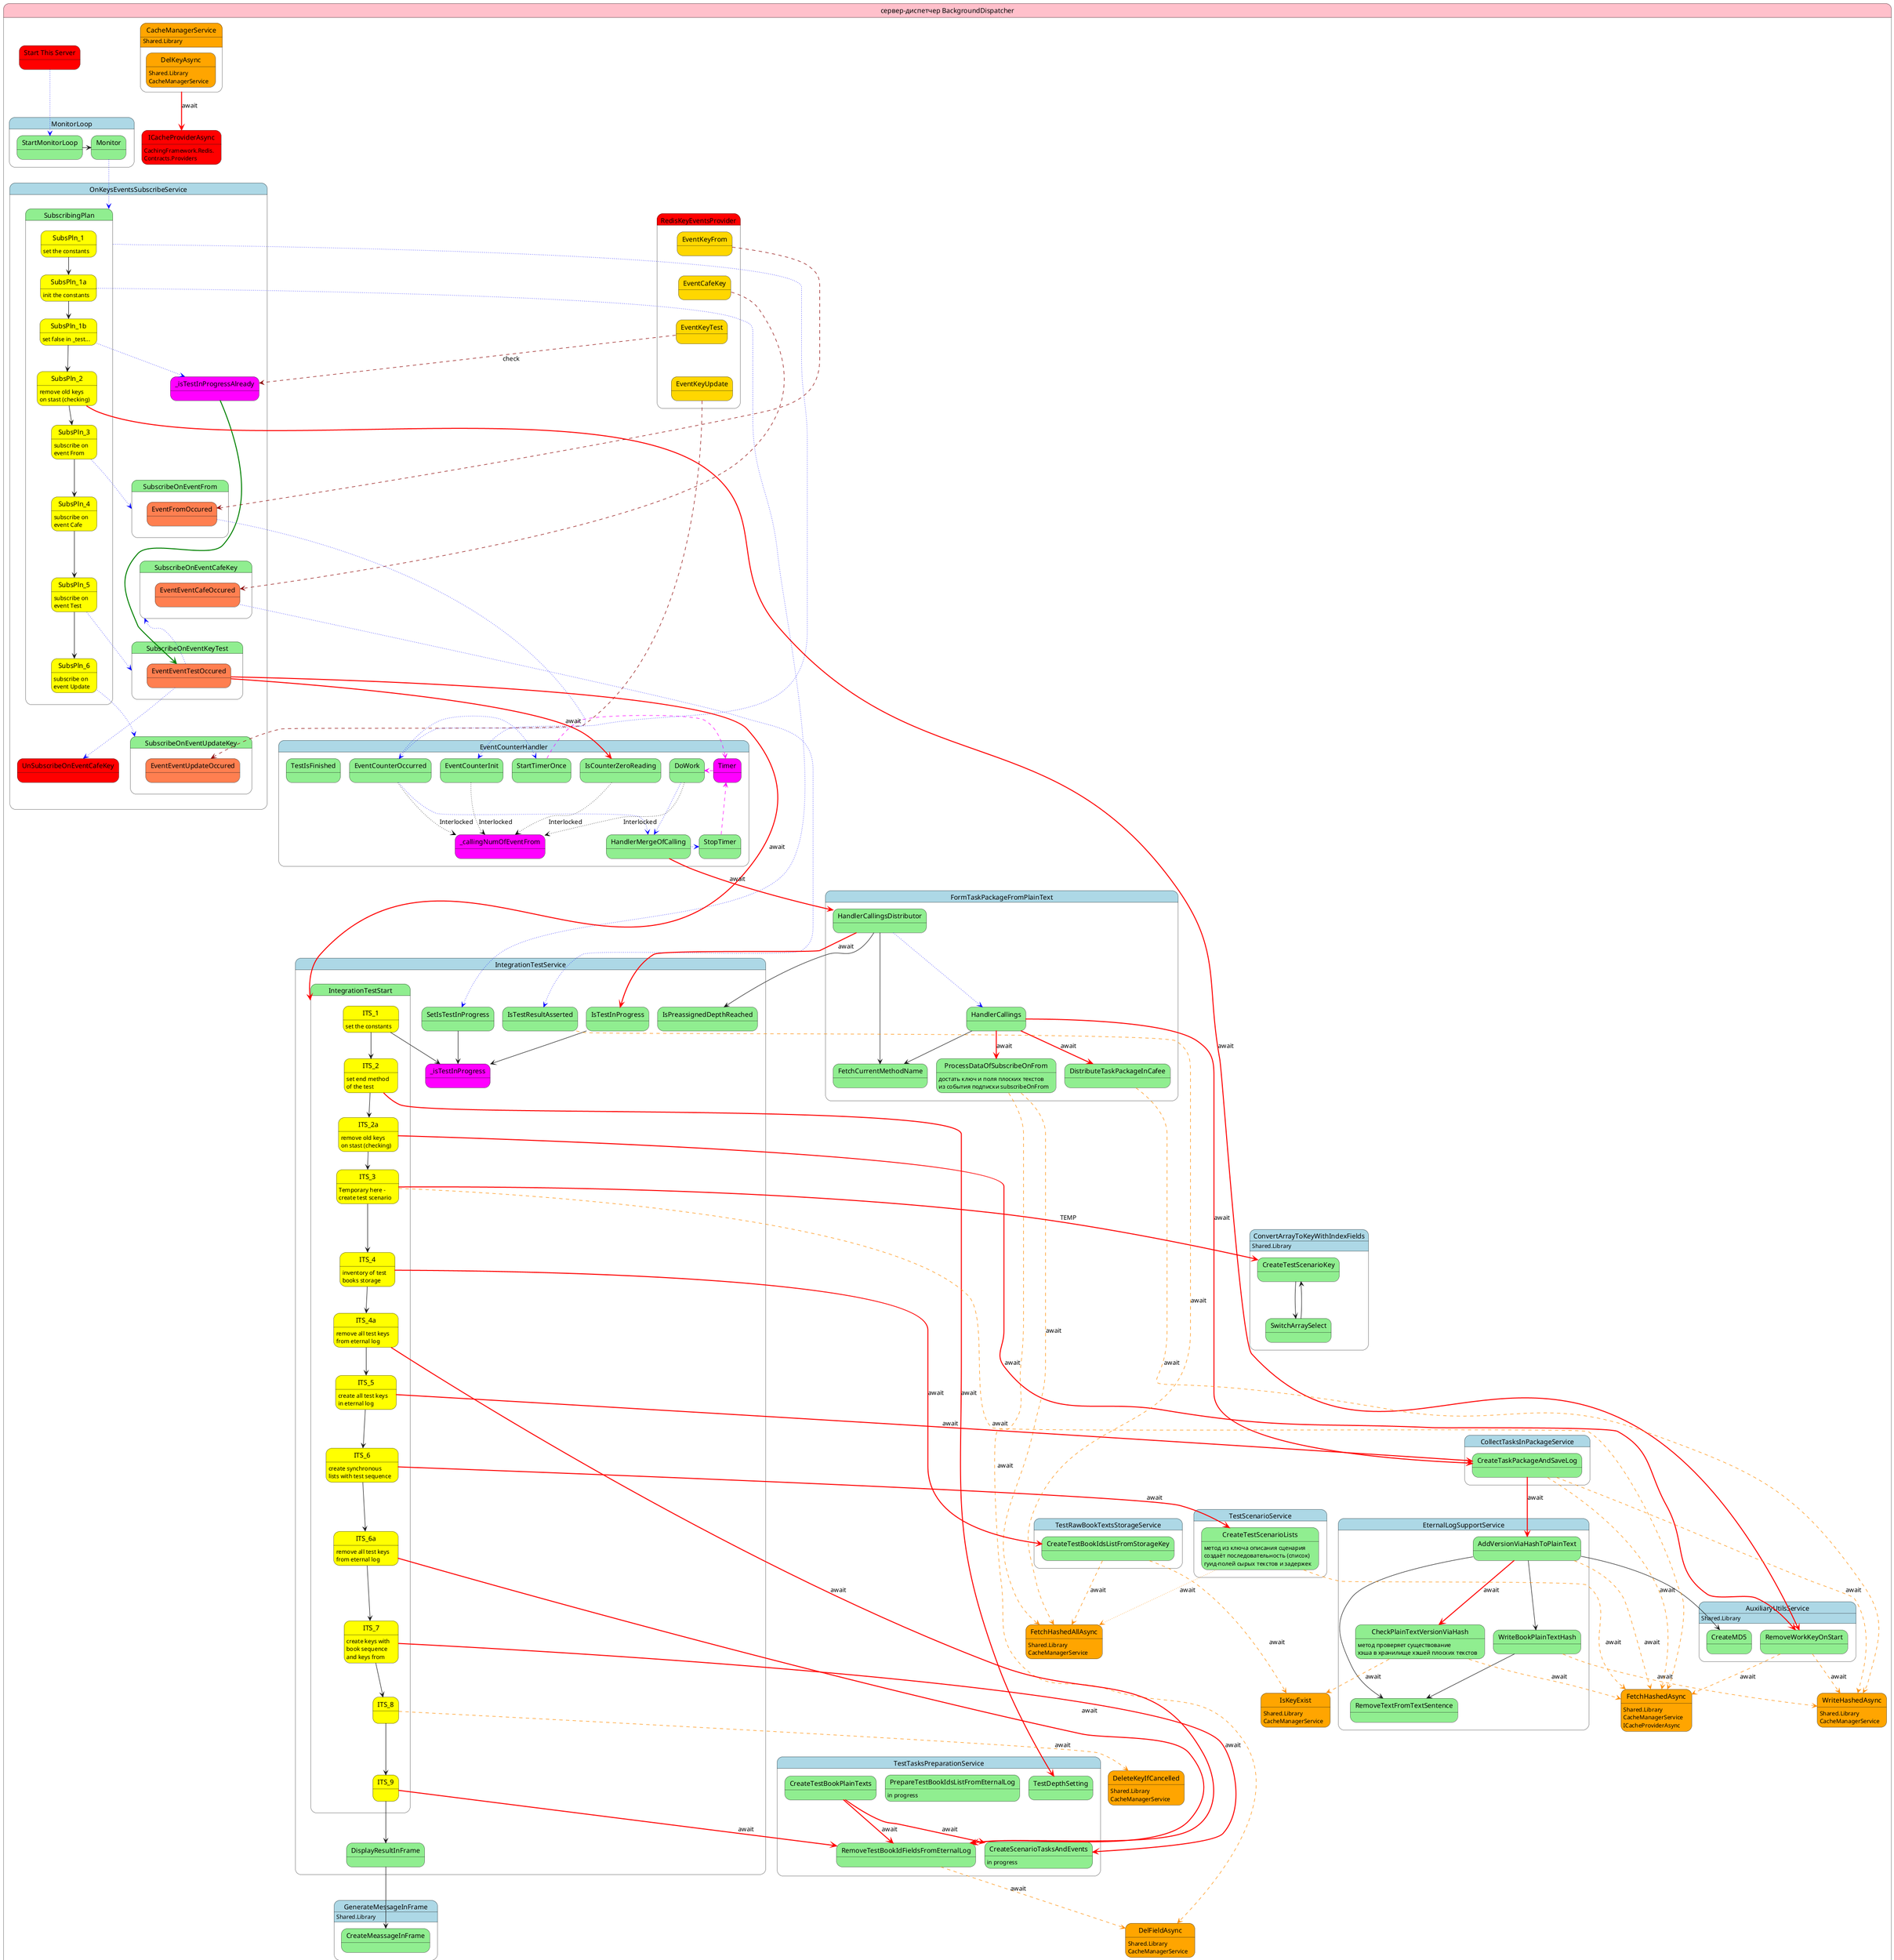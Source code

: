 @startuml

'skinparam backgroundColor LightYellow
'skinparam state {
'StartColor MediumBlue
'EndColor Red
'BackgroundColor Peru
'BackgroundColor<<Warning>> Olive
'BorderColor Gray
'FontName Impact
'FontColor Red
'}

state "сервер-диспетчер BackgroundDispatcher" as BackgroundDispatcher #pink {
    state "Start This Server" as ProgramCS #red

    state RedisKeyEventsProvider #red{
        state EventKeyFrom #gold
        state EventСafeKey #gold
        state EventKeyUpdate #gold
        state EventKeyTest #gold
    }
    EventKeyFrom -down[hidden]-> EventСafeKey
    EventСafeKey -down[hidden]-> EventKeyTest
    EventKeyTest -down[hidden]-> EventKeyUpdate
    state ICacheProviderAsync #red{

    }
    ICacheProviderAsync : CachingFramework.Redis.\nContracts.Providers

    state MonitorLoop #lightblue {
        state StartMonitorLoop #lightgreen
        state Monitor #lightgreen {
        }
        StartMonitorLoop -> Monitor
    }
    ProgramCS -[#blue,dotted]-> StartMonitorLoop

    state "IntegrationTestService" as _test #lightblue {
        state _isTestInProgress #magenta

        state IsTestInProgress #lightgreen {
        }
        state IntegrationTestStart #lightgreen {
            state ITS_1 #yellow
            ITS_1 : set the constants
            state ITS_2 #yellow
            ITS_2 : set end method \nof the test
            state ITS_2a #yellow
            ITS_2a : remove old keys \non stast (checking)
            state ITS_3 #yellow
            ITS_3 : Temporary here - \ncreate test scenario
            state ITS_4 #yellow
            ITS_4 : inventory of test \nbooks storage
            state ITS_4a #yellow
            ITS_4a :  remove all test keys \nfrom eternal log
            state ITS_5 #yellow
            ITS_5 :  create all test keys \nin eternal log
            state ITS_6 #yellow
            ITS_6 : create synchronous \nlists with test sequence
            state ITS_6a #yellow
            ITS_6a :  remove all test keys \nfrom eternal log
            state ITS_7 #yellow
            ITS_7 : create keys with \nbook sequence \nand keys from
            state ITS_8 #yellow
            ITS_8 :
            state ITS_9 #yellow
            ITS_9 :
            ITS_1 -down-> ITS_2
            ITS_2 -down-> ITS_2a
            ITS_2a -down-> ITS_3
            ITS_3 -down-> ITS_4
            ITS_4 -down-> ITS_4a
            ITS_4a -down-> ITS_5
            ITS_5 -down-> ITS_6
            ITS_6 -down-> ITS_6a
            ITS_6a -down-> ITS_7
            ITS_7 -down-> ITS_8
            ITS_8 -down-> ITS_9
        }
        state IsTestResultAsserted #lightgreen {
        }
        state IsPreassignedDepthReached #lightgreen {
        }

        state DisplayResultInFrame #lightgreen {
        }
        state SetIsTestInProgress #lightgreen {
        }
    }

    state "OnKeysEventsSubscribeService" as _subscribe #lightblue {
        state SubscribingPlan #lightgreen{
            state SubsPln_1 #yellow
            SubsPln_1 : set the constants
            state SubsPln_1a #yellow
            SubsPln_1a : init the constants
            state SubsPln_1b #yellow
            SubsPln_1b : set false in _test...
            state SubsPln_2 #yellow
            SubsPln_2 : remove old keys \non stast (checking)
            state SubsPln_3 #yellow
            SubsPln_3 : subscribe on \nevent From
            state SubsPln_4 #yellow
            SubsPln_4 : subscribe on \nevent Сafe
            state SubsPln_5 #yellow
            SubsPln_5 : subscribe on \nevent Test
            state SubsPln_6 #yellow
            SubsPln_6 : subscribe on \nevent Update
        }

        Monitor -[#blue,dotted]-> SubscribingPlan
        state _isTestInProgressAlready #magenta

        state SubscribeOnEventFrom #lightgreen {
            state EventFromOccured #coral{
            }
        }
        state SubscribeOnEventСafeKey #lightgreen {
            state EventEventСafeOccured #coral{
            }
        }
        state UnSubscribeOnEventСafeKey #red {
        }
        state SubscribeOnEventKeyTest #lightgreen {
            state EventEventTestOccured #coral{
                '  расписать ход выполнения по шагам
            }
        }
        state SubscribeOnEventUpdateKey #lightgreen {
            state EventEventUpdateOccured #coral{
            }
        }
        _isTestInProgressAlready -[#green,bold]-> EventEventTestOccured
    }
    SubsPln_1 --> SubsPln_1a
    SubsPln_1a --> SubsPln_1b
    SubsPln_1b --> SubsPln_2
    SubsPln_2 --> SubsPln_3
    SubsPln_3 --> SubsPln_4
    SubsPln_4 --> SubsPln_5
    SubsPln_5 --> SubsPln_6
    SubsPln_1b -[#blue,dotted]-> _isTestInProgressAlready
    SubsPln_3 -[#blue,dotted]-> SubscribeOnEventFrom
    'SubsPln_4 -[#blue,dotted]-> SubscribeOnEventСafeKey
    SubsPln_5 -[#blue,dotted]-> SubscribeOnEventKeyTest
    SubsPln_6 -[#blue,dotted]-> SubscribeOnEventUpdateKey
    SubscribeOnEventFrom -down[hidden]-> SubscribeOnEventСafeKey
    SubscribeOnEventСafeKey -down[hidden]-> SubscribeOnEventKeyTest
    SubscribeOnEventKeyTest -down[hidden]-> SubscribeOnEventUpdateKey

    state "EventCounterHandler" as _count #lightblue {
        state Timer #magenta
        state _callingNumOfEventFrom #magenta

        state EventCounterInit #lightgreen {
        }
        state IsCounterZeroReading #lightgreen {
        }
        state EventCounterOccurred #lightgreen {
        }
        state HandlerMergeOfCalling #lightgreen {
        }
        state StartTimerOnce #lightgreen {
        }
        state DoWork #lightgreen {
        }
        state StopTimer #lightgreen {
        }
        state TestIsFinished #lightgreen {
        }
    }
    IsCounterZeroReading -[#black,dotted]-> _callingNumOfEventFrom : Interlocked
    EventCounterInit -[#black,dotted]-> _callingNumOfEventFrom : Interlocked
    EventCounterOccurred -[#black,dotted]-> _callingNumOfEventFrom : Interlocked
    DoWork -[#black,dotted]-> _callingNumOfEventFrom : Interlocked
    EventCounterOccurred -[#blue,dotted]> StartTimerOnce
    StartTimerOnce -[#magenta,dashed]> Timer
    StopTimer -[#magenta,dashed]> Timer
    Timer -[#magenta,dashed]> DoWork
    EventCounterOccurred -[#blue,dotted]-> HandlerMergeOfCalling
    HandlerMergeOfCalling -[#blue,dotted]> StopTimer
    SubscribingPlan -[#blue,dotted]-> EventCounterInit
    DoWork -[#blue,dotted]> HandlerMergeOfCalling

    state "FormTaskPackageFromPlainText" as _front #lightblue {
        state HandlerCallingsDistributor #lightgreen {
        }
        state FetchCurrentMethodName #lightgreen {
        }
        state HandlerCallings #lightgreen {
        }
        state ProcessDataOfSubscribeOnFrom #lightgreen {
        }
        ProcessDataOfSubscribeOnFrom : достать ключ и поля плоских текстов \nиз события подписки subscribeOnFrom
        state DistributeTaskPackageInCafee #lightgreen {
        }
    }
    HandlerCallingsDistributor --> FetchCurrentMethodName
    HandlerCallings --> FetchCurrentMethodName
    HandlerCallings -[#red,bold]-> ProcessDataOfSubscribeOnFrom : await
    HandlerCallings -[#red,bold]-> DistributeTaskPackageInCafee : await
    HandlerCallingsDistributor -[#blue,dotted]-> HandlerCallings

    state "TestTasksPreparationService" as _prepare #lightblue {
        state TestDepthSetting #lightgreen {
        }
        state CreateScenarioTasksAndEvents #lightgreen {
        }
        CreateScenarioTasksAndEvents : in progress
        state PrepareTestBookIdsListFromEternalLog #lightgreen {
        }
        PrepareTestBookIdsListFromEternalLog : in progress
        state RemoveTestBookIdFieldsFromEternalLog #lightgreen {
        }
        state CreateTestBookPlainTexts #lightgreen {
        }
    }
    ' TestDepthSetting -down[hidden]-> PrepareTestBookIdsListFromEternalLog
    ' PrepareTestBookIdsListFromEternalLog -down[hidden]-> CreateTestBookPlainTexts
    ' RemoveTestBookIdFieldsFromEternalLog -down[hidden]-> CreateScenarioTasksAndEvents

    CreateTestBookPlainTexts -[#red,bold]-> RemoveTestBookIdFieldsFromEternalLog : await
    CreateTestBookPlainTexts -[#red,bold]-> CreateScenarioTasksAndEvents : await

    state "TestRawBookTextsStorageService" as _store #lightblue {
        state CreateTestBookIdsListFromStorageKey #lightgreen {
        }
    }

    state "CollectTasksInPackageService" as _collect #lightblue {
        state CreateTaskPackageAndSaveLog #lightgreen {
        }
    }

    state "TestScenarioService" as _scenario #lightblue {
        state CreateTestScenarioLists #lightgreen {
            CreateTestScenarioLists  : метод из ключа описания сценария \nсоздаёт последовательность (список) \nгуид-полей сырых текстов и задержек
        }
    }

    state "EternalLogSupportService" as _eternal #lightblue {
        state AddVersionViaHashToPlainText #lightgreen {
        }
        state CheckPlainTextVersionViaHash #lightgreen {
            CheckPlainTextVersionViaHash : метод проверяет существование \nхэша в хранилище хэшей плоских текстов
        }
        state RemoveTextFromTextSentence #lightgreen {
        }
        state WriteBookPlainTextHash #lightgreen {
        }
    }
    AddVersionViaHashToPlainText -[#red,bold]-> CheckPlainTextVersionViaHash : await
    AddVersionViaHashToPlainText --> RemoveTextFromTextSentence
    AddVersionViaHashToPlainText --> WriteBookPlainTextHash
    WriteBookPlainTextHash --> RemoveTextFromTextSentence

    state DeleteKeyIfCancelled #orange
    DeleteKeyIfCancelled : Shared.Library \nCacheManagerService
    state IsKeyExist #orange
    IsKeyExist : Shared.Library \nCacheManagerService
    state DelFieldAsync #orange
    DelFieldAsync : Shared.Library \nCacheManagerService
    state FetchHashedAsync #orange
    FetchHashedAsync : Shared.Library \nCacheManagerService \nICacheProviderAsync
    state WriteHashedAsync #orange
    WriteHashedAsync : Shared.Library \nCacheManagerService
    state FetchHashedAllAsync #orange
    FetchHashedAllAsync : Shared.Library \nCacheManagerService

    state "ConvertArrayToKeyWithIndexFields" as _convert #lightblue {
        _convert : Shared.Library
        state CreateTestScenarioKey #lightgreen{

        }
        state SwitchArraySelect #lightgreen{

        }
        CreateTestScenarioKey -down-> SwitchArraySelect
        SwitchArraySelect -up-> CreateTestScenarioKey
    }
    state "AuxiliaryUtilsService" as _aux #lightblue {
        _aux : Shared.Library
        state RemoveWorkKeyOnStart #lightgreen {
        }
        state CreateMD5 #lightgreen {
        }
    }
    state "GenerateMessageInFrame" as GenerateMessageInFrame #lightblue {
        GenerateMessageInFrame : Shared.Library
        state CreateMeassageInFrame #lightgreen {
        }

    }
    state CacheManagerService #orange{
        CacheManagerService : Shared.Library
        state DelKeyAsync #orange
        DelKeyAsync : Shared.Library \nCacheManagerService
    }

    CacheManagerService -[#red,bold]-> ICacheProviderAsync : await

    ITS_1 --> _isTestInProgress
    SetIsTestInProgress --> _isTestInProgress
    IsTestInProgress --> _isTestInProgress
    ITS_9 --> DisplayResultInFrame

    DisplayResultInFrame --> CreateMeassageInFrame

    SubsPln_2 -[#red,bold]-> RemoveWorkKeyOnStart : await
    'to remove SetIsTestInProgress
    SubsPln_1a -[#blue,dotted]-> SetIsTestInProgress

    EventKeyFrom -[#darkred,dashed]-> EventFromOccured
    EventСafeKey -[#darkred,dashed]-> EventEventСafeOccured
    EventKeyUpdate -[#darkred,dashed]-> EventEventUpdateOccured
    EventKeyTest -[#darkred,dashed]-> _isTestInProgressAlready : check
    EventFromOccured -[#blue,dotted]-> EventCounterOccurred
    EventEventСafeOccured -[#blue,dotted]-> IsTestResultAsserted
    EventEventTestOccured -[#blue,dotted]-> SubscribeOnEventСafeKey
    EventEventTestOccured -[#blue,dotted]-> UnSubscribeOnEventСafeKey
    EventEventTestOccured -[#red,bold]-> IsCounterZeroReading : await
    EventEventTestOccured -[#red,bold]-> IntegrationTestStart : await

    HandlerCallingsDistributor -[#red,bold]-> IsTestInProgress : await
    HandlerCallingsDistributor --> IsPreassignedDepthReached
    HandlerMergeOfCalling -[#red,bold]-> HandlerCallingsDistributor : await
    HandlerCallings -[#red,bold]-> CreateTaskPackageAndSaveLog : await
    ProcessDataOfSubscribeOnFrom -[#darkorange,dashed]-> FetchHashedAllAsync : await
    ProcessDataOfSubscribeOnFrom -[#darkorange,dashed]-> DelFieldAsync : await
    DistributeTaskPackageInCafee -[#darkorange,dashed]-> WriteHashedAsync : await

    AddVersionViaHashToPlainText --> CreateMD5
    AddVersionViaHashToPlainText -[#darkorange,dashed]-> FetchHashedAsync : await
    WriteBookPlainTextHash -[#darkorange,dashed]-> WriteHashedAsync : await
    CheckPlainTextVersionViaHash -[#darkorange,dashed]-> IsKeyExist : await
    CheckPlainTextVersionViaHash -[#darkorange,dashed]-> FetchHashedAsync : await
    CreateTaskPackageAndSaveLog -[#darkorange,dashed]-> FetchHashedAsync : await
    CreateTaskPackageAndSaveLog -[#red,bold]-> AddVersionViaHashToPlainText : await
    CreateTaskPackageAndSaveLog -[#darkorange,dashed]-> WriteHashedAsync : await

    RemoveTestBookIdFieldsFromEternalLog -[#darkorange,dashed]-> DelFieldAsync : await

    CreateTestBookIdsListFromStorageKey -[#darkorange,dashed]-> IsKeyExist : await
    CreateTestBookIdsListFromStorageKey -[#darkorange,dashed]-> FetchHashedAllAsync : await

    CreateTestScenarioLists -[#darkorange,dotted]-> FetchHashedAllAsync : await
    CreateTestScenarioLists -[#darkorange,dashed]-> FetchHashedAsync : await

    ITS_2 -[#red,bold]-> TestDepthSetting : await
    ITS_2a -[#red,bold]-> RemoveWorkKeyOnStart : await
    ITS_3 -[#darkorange,dashed]-> FetchHashedAsync : await
    ITS_3 -[#red,bold]-> CreateTestScenarioKey : TEMP
    ITS_4 -[#red,bold]-> CreateTestBookIdsListFromStorageKey : await
    ITS_4a -[#red,bold]-> RemoveTestBookIdFieldsFromEternalLog : await
    ITS_5 -[#red,bold]-> CreateTaskPackageAndSaveLog : await
    ITS_6 -[#red,bold]-> CreateTestScenarioLists : await
    ITS_6a -[#red,bold]-> RemoveTestBookIdFieldsFromEternalLog : await
    ITS_7 -[#red,bold]-> CreateScenarioTasksAndEvents : await
    ITS_8 -[#darkorange,dashed]-> DeleteKeyIfCancelled : await
    ITS_9 -[#red,bold]-> RemoveTestBookIdFieldsFromEternalLog : await

    RemoveWorkKeyOnStart -[#darkorange,dashed]-> WriteHashedAsync : await
    RemoveWorkKeyOnStart -[#darkorange,dashed]-> FetchHashedAsync : await
    IsTestResultAsserted -[#darkorange,dashed]-> FetchHashedAllAsync : await

}
@enduml
